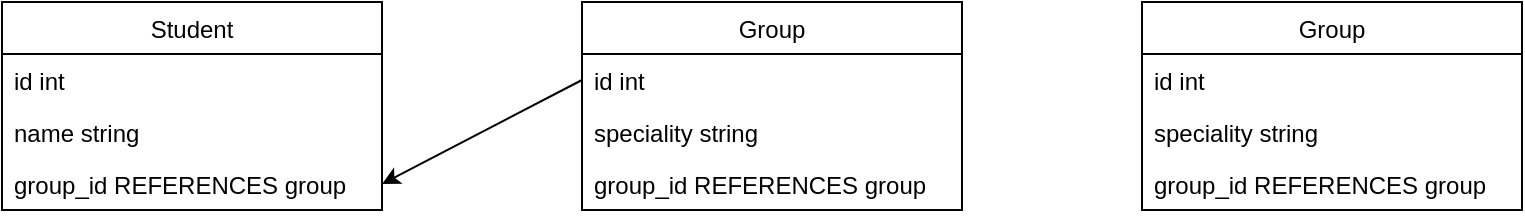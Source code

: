 <mxfile version="16.5.4" type="github">
  <diagram name="Page-1" id="c4acf3e9-155e-7222-9cf6-157b1a14988f">
    <mxGraphModel dx="813" dy="435" grid="1" gridSize="10" guides="1" tooltips="1" connect="1" arrows="1" fold="1" page="1" pageScale="1" pageWidth="850" pageHeight="1100" background="none" math="0" shadow="0">
      <root>
        <mxCell id="0" />
        <mxCell id="1" parent="0" />
        <mxCell id="cyseSkgEOC8eInQIfCSK-2" value="Student" style="swimlane;fontStyle=0;childLayout=stackLayout;horizontal=1;startSize=26;fillColor=none;horizontalStack=0;resizeParent=1;resizeParentMax=0;resizeLast=0;collapsible=1;marginBottom=0;" vertex="1" parent="1">
          <mxGeometry x="40" y="50" width="190" height="104" as="geometry" />
        </mxCell>
        <mxCell id="cyseSkgEOC8eInQIfCSK-3" value="id int " style="text;strokeColor=none;fillColor=none;align=left;verticalAlign=top;spacingLeft=4;spacingRight=4;overflow=hidden;rotatable=0;points=[[0,0.5],[1,0.5]];portConstraint=eastwest;" vertex="1" parent="cyseSkgEOC8eInQIfCSK-2">
          <mxGeometry y="26" width="190" height="26" as="geometry" />
        </mxCell>
        <mxCell id="cyseSkgEOC8eInQIfCSK-4" value="name string" style="text;strokeColor=none;fillColor=none;align=left;verticalAlign=top;spacingLeft=4;spacingRight=4;overflow=hidden;rotatable=0;points=[[0,0.5],[1,0.5]];portConstraint=eastwest;" vertex="1" parent="cyseSkgEOC8eInQIfCSK-2">
          <mxGeometry y="52" width="190" height="26" as="geometry" />
        </mxCell>
        <mxCell id="cyseSkgEOC8eInQIfCSK-5" value="group_id REFERENCES group" style="text;strokeColor=none;fillColor=none;align=left;verticalAlign=top;spacingLeft=4;spacingRight=4;overflow=hidden;rotatable=0;points=[[0,0.5],[1,0.5]];portConstraint=eastwest;" vertex="1" parent="cyseSkgEOC8eInQIfCSK-2">
          <mxGeometry y="78" width="190" height="26" as="geometry" />
        </mxCell>
        <mxCell id="cyseSkgEOC8eInQIfCSK-6" value="Group" style="swimlane;fontStyle=0;childLayout=stackLayout;horizontal=1;startSize=26;fillColor=none;horizontalStack=0;resizeParent=1;resizeParentMax=0;resizeLast=0;collapsible=1;marginBottom=0;" vertex="1" parent="1">
          <mxGeometry x="330" y="50" width="190" height="104" as="geometry" />
        </mxCell>
        <mxCell id="cyseSkgEOC8eInQIfCSK-7" value="id int " style="text;strokeColor=none;fillColor=none;align=left;verticalAlign=top;spacingLeft=4;spacingRight=4;overflow=hidden;rotatable=0;points=[[0,0.5],[1,0.5]];portConstraint=eastwest;" vertex="1" parent="cyseSkgEOC8eInQIfCSK-6">
          <mxGeometry y="26" width="190" height="26" as="geometry" />
        </mxCell>
        <mxCell id="cyseSkgEOC8eInQIfCSK-8" value="speciality string" style="text;strokeColor=none;fillColor=none;align=left;verticalAlign=top;spacingLeft=4;spacingRight=4;overflow=hidden;rotatable=0;points=[[0,0.5],[1,0.5]];portConstraint=eastwest;" vertex="1" parent="cyseSkgEOC8eInQIfCSK-6">
          <mxGeometry y="52" width="190" height="26" as="geometry" />
        </mxCell>
        <mxCell id="cyseSkgEOC8eInQIfCSK-9" value="group_id REFERENCES group" style="text;strokeColor=none;fillColor=none;align=left;verticalAlign=top;spacingLeft=4;spacingRight=4;overflow=hidden;rotatable=0;points=[[0,0.5],[1,0.5]];portConstraint=eastwest;" vertex="1" parent="cyseSkgEOC8eInQIfCSK-6">
          <mxGeometry y="78" width="190" height="26" as="geometry" />
        </mxCell>
        <mxCell id="cyseSkgEOC8eInQIfCSK-10" value="" style="endArrow=classic;html=1;rounded=0;exitX=0;exitY=0.5;exitDx=0;exitDy=0;entryX=1;entryY=0.5;entryDx=0;entryDy=0;" edge="1" parent="1" source="cyseSkgEOC8eInQIfCSK-7" target="cyseSkgEOC8eInQIfCSK-5">
          <mxGeometry width="50" height="50" relative="1" as="geometry">
            <mxPoint x="250" y="190" as="sourcePoint" />
            <mxPoint x="300" y="140" as="targetPoint" />
          </mxGeometry>
        </mxCell>
        <mxCell id="cyseSkgEOC8eInQIfCSK-11" value="Group" style="swimlane;fontStyle=0;childLayout=stackLayout;horizontal=1;startSize=26;fillColor=none;horizontalStack=0;resizeParent=1;resizeParentMax=0;resizeLast=0;collapsible=1;marginBottom=0;" vertex="1" parent="1">
          <mxGeometry x="610" y="50" width="190" height="104" as="geometry" />
        </mxCell>
        <mxCell id="cyseSkgEOC8eInQIfCSK-12" value="id int " style="text;strokeColor=none;fillColor=none;align=left;verticalAlign=top;spacingLeft=4;spacingRight=4;overflow=hidden;rotatable=0;points=[[0,0.5],[1,0.5]];portConstraint=eastwest;" vertex="1" parent="cyseSkgEOC8eInQIfCSK-11">
          <mxGeometry y="26" width="190" height="26" as="geometry" />
        </mxCell>
        <mxCell id="cyseSkgEOC8eInQIfCSK-13" value="speciality string" style="text;strokeColor=none;fillColor=none;align=left;verticalAlign=top;spacingLeft=4;spacingRight=4;overflow=hidden;rotatable=0;points=[[0,0.5],[1,0.5]];portConstraint=eastwest;" vertex="1" parent="cyseSkgEOC8eInQIfCSK-11">
          <mxGeometry y="52" width="190" height="26" as="geometry" />
        </mxCell>
        <mxCell id="cyseSkgEOC8eInQIfCSK-14" value="group_id REFERENCES group" style="text;strokeColor=none;fillColor=none;align=left;verticalAlign=top;spacingLeft=4;spacingRight=4;overflow=hidden;rotatable=0;points=[[0,0.5],[1,0.5]];portConstraint=eastwest;" vertex="1" parent="cyseSkgEOC8eInQIfCSK-11">
          <mxGeometry y="78" width="190" height="26" as="geometry" />
        </mxCell>
      </root>
    </mxGraphModel>
  </diagram>
</mxfile>
